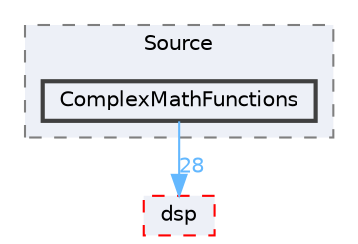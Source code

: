 digraph "Face_Access_inferencing/src/edge-impulse-sdk/CMSIS/DSP/Source/ComplexMathFunctions"
{
 // LATEX_PDF_SIZE
  bgcolor="transparent";
  edge [fontname=Helvetica,fontsize=10,labelfontname=Helvetica,labelfontsize=10];
  node [fontname=Helvetica,fontsize=10,shape=box,height=0.2,width=0.4];
  compound=true
  subgraph clusterdir_a34b64d58c1ca2c3bdef56c2ed709e8e {
    graph [ bgcolor="#edf0f7", pencolor="grey50", label="Source", fontname=Helvetica,fontsize=10 style="filled,dashed", URL="dir_a34b64d58c1ca2c3bdef56c2ed709e8e.html",tooltip=""]
  dir_5216af1c4658bb63534aeb38322fbea8 [label="ComplexMathFunctions", fillcolor="#edf0f7", color="grey25", style="filled,bold", URL="dir_5216af1c4658bb63534aeb38322fbea8.html",tooltip=""];
  }
  dir_886b43ea9b160eca43e3ca1bc455c6fc [label="dsp", fillcolor="#edf0f7", color="red", style="filled,dashed", URL="dir_886b43ea9b160eca43e3ca1bc455c6fc.html",tooltip=""];
  dir_5216af1c4658bb63534aeb38322fbea8->dir_886b43ea9b160eca43e3ca1bc455c6fc [headlabel="28", labeldistance=1.5 headhref="dir_000059_000084.html" href="dir_000059_000084.html" color="steelblue1" fontcolor="steelblue1"];
}
